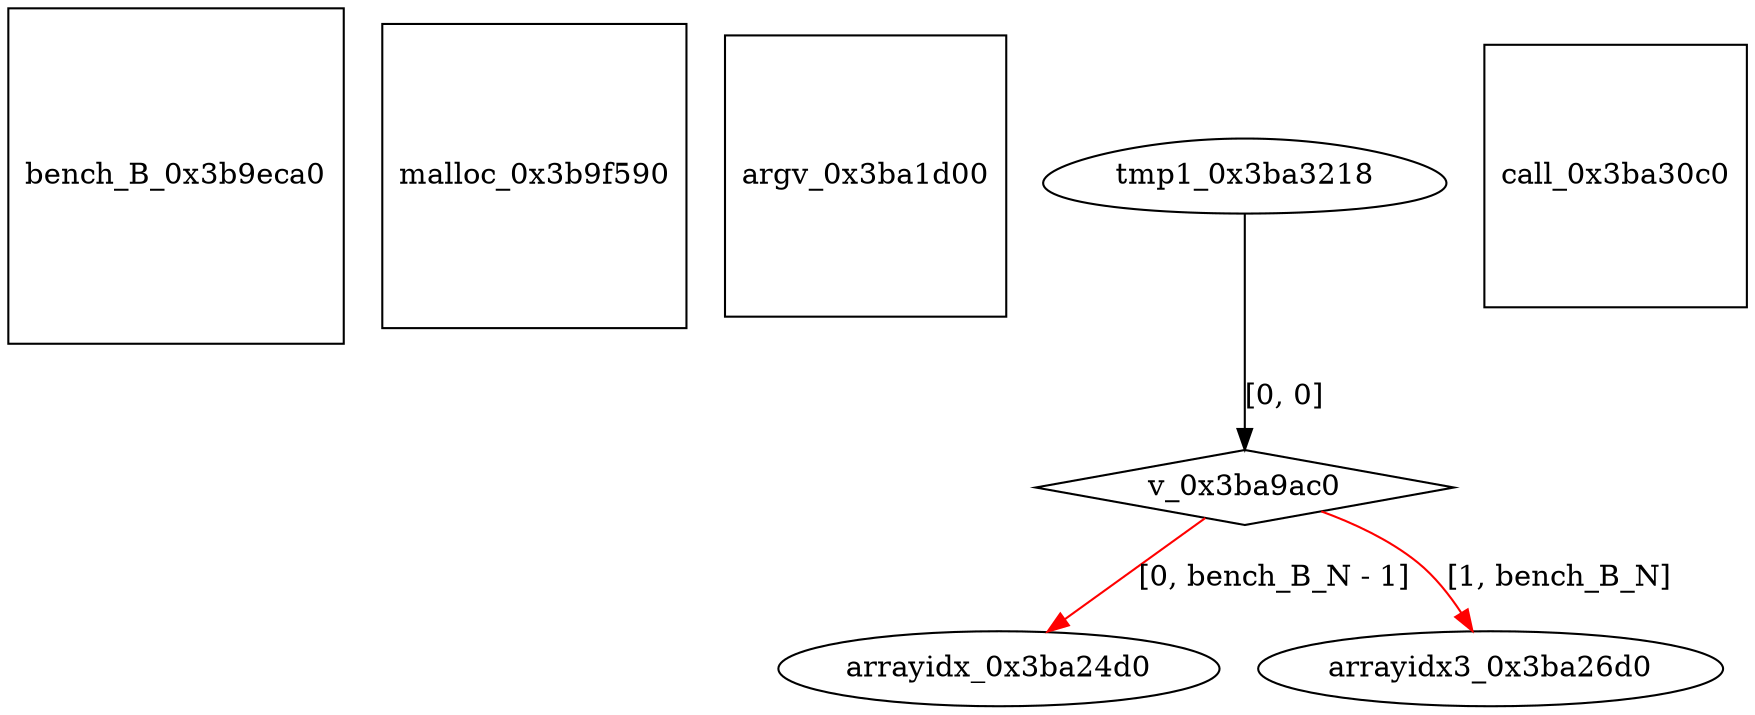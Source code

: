 digraph grafico {
"bench_B_0x3b9eca0" [shape=square];
"malloc_0x3b9f590" [shape=square];
"argv_0x3ba1d00" [shape=square];
"arrayidx_0x3ba24d0" [shape=ellipse];
"v_0x3ba9ac0" -> "arrayidx_0x3ba24d0" [label="[0, bench_B_N - 1]",color=red];
"arrayidx3_0x3ba26d0" [shape=ellipse];
"v_0x3ba9ac0" -> "arrayidx3_0x3ba26d0" [label="[1, bench_B_N]",color=red];
"call_0x3ba30c0" [shape=square];
"tmp1_0x3ba3218" [shape=egg];
"v_0x3ba9ac0" [shape=diamond];
"tmp1_0x3ba3218" -> "v_0x3ba9ac0" [label="[0, 0]"];
}